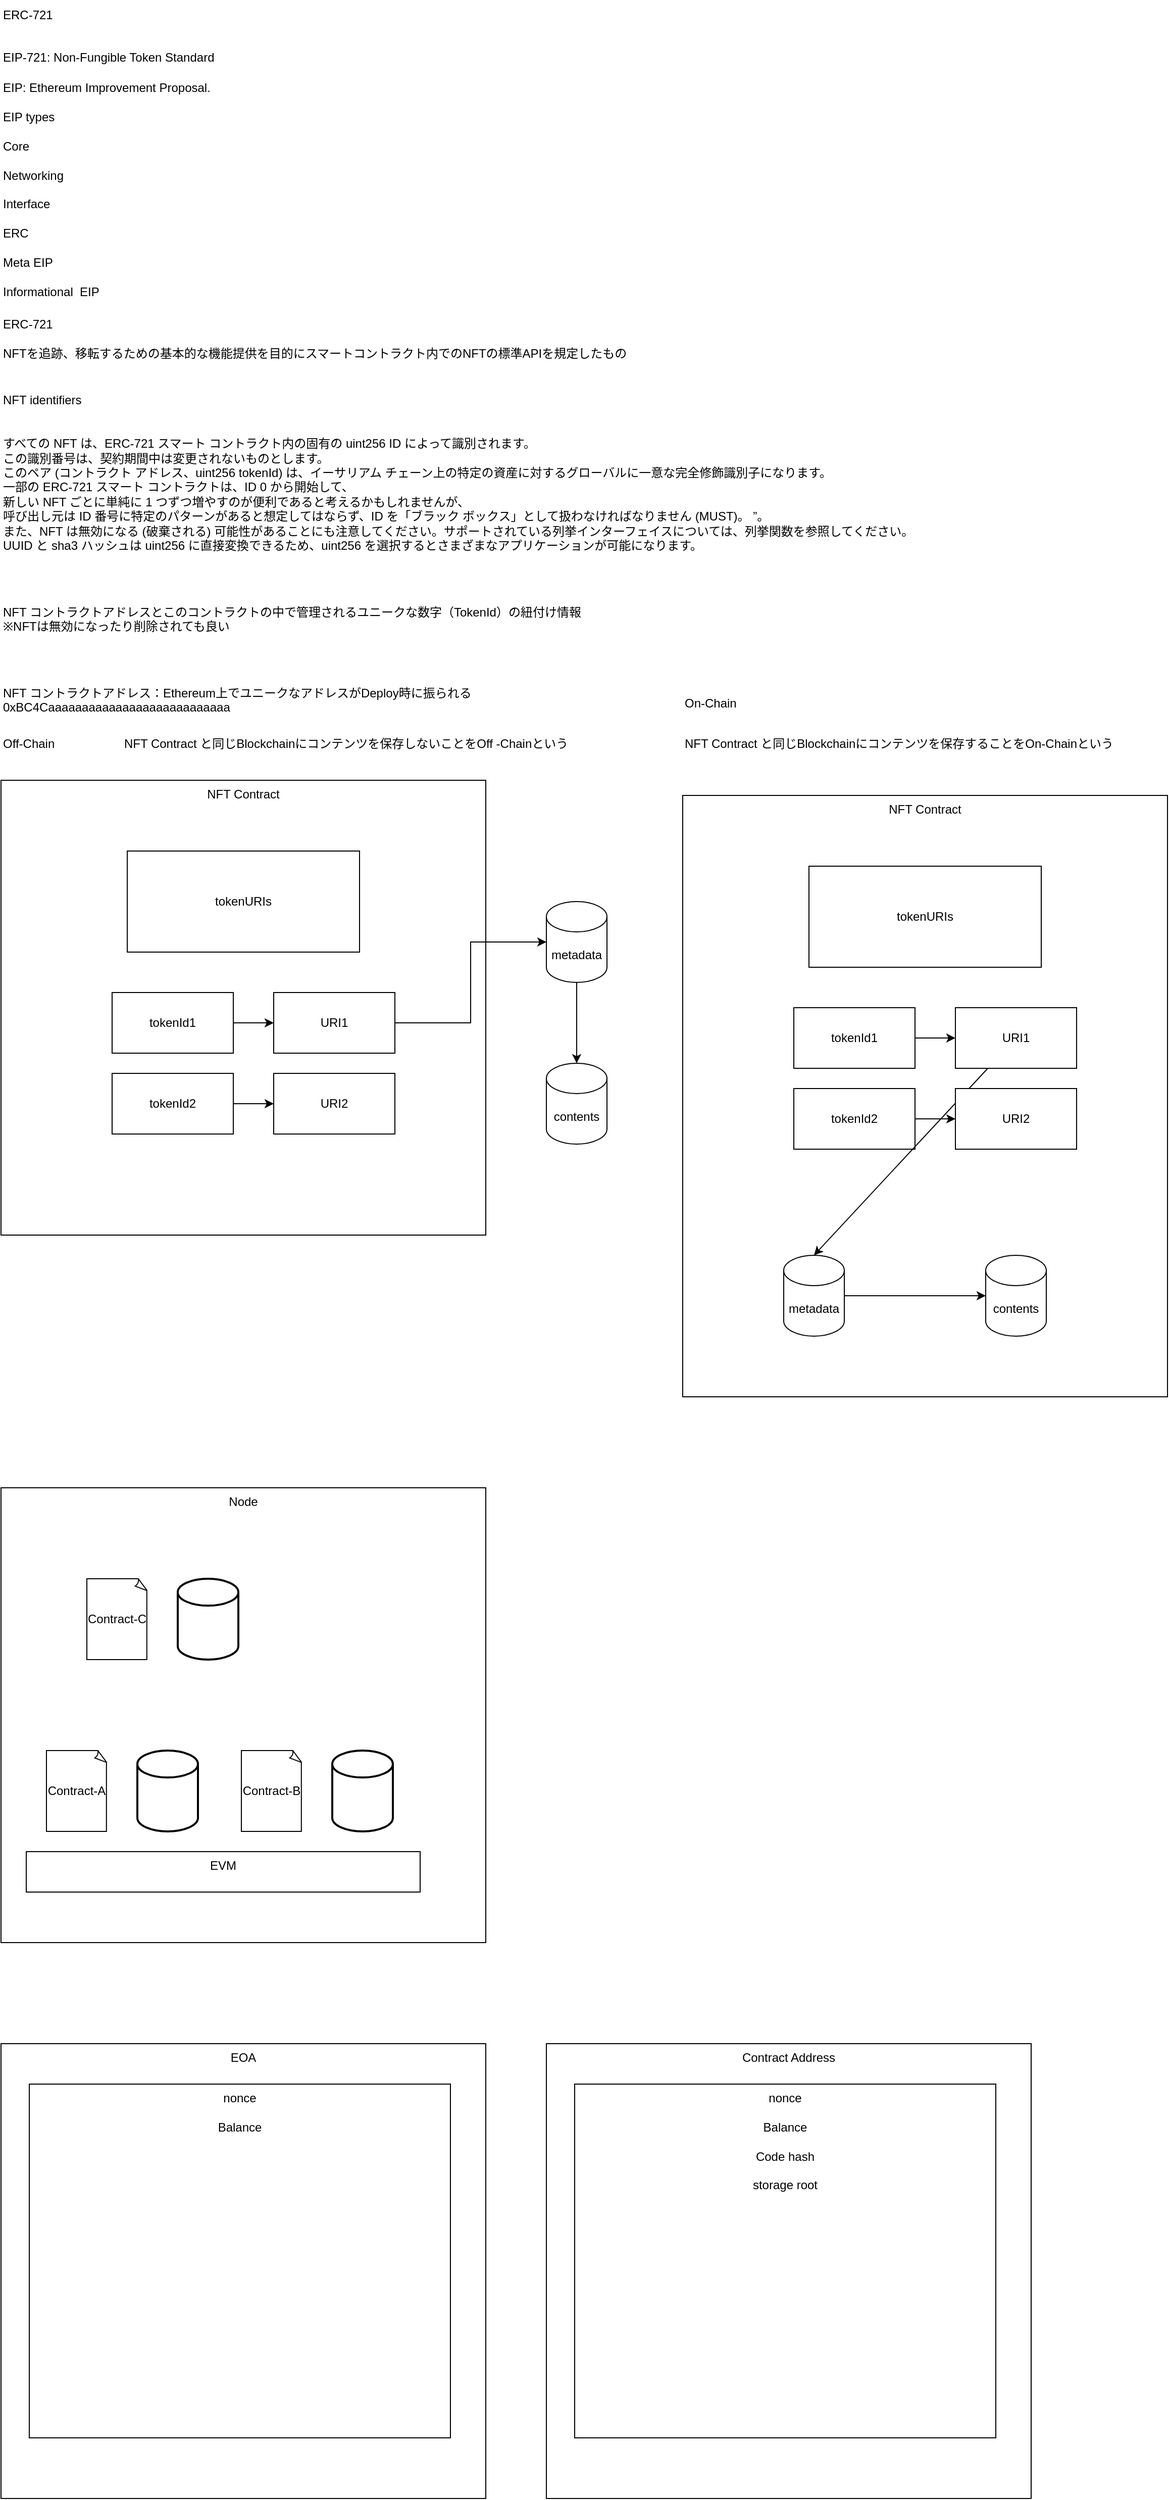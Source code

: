 <mxfile version="21.5.0" type="device">
  <diagram id="TutXWEFqWee9sfNCaFc_" name="NFT">
    <mxGraphModel dx="636" dy="714" grid="1" gridSize="10" guides="1" tooltips="1" connect="1" arrows="1" fold="1" page="1" pageScale="1" pageWidth="827" pageHeight="1169" math="0" shadow="0">
      <root>
        <mxCell id="0" />
        <mxCell id="1" parent="0" />
        <mxCell id="MUw3LlXyKPNihU0__75B-1" value="ERC-721" style="text;html=1;align=left;verticalAlign=middle;resizable=0;points=[];autosize=1;strokeColor=none;fillColor=none;" parent="1" vertex="1">
          <mxGeometry x="25" y="48" width="70" height="30" as="geometry" />
        </mxCell>
        <mxCell id="MUw3LlXyKPNihU0__75B-2" value="EIP-721: Non-Fungible Token Standard" style="text;html=1;align=left;verticalAlign=middle;resizable=0;points=[];autosize=1;strokeColor=none;fillColor=none;" parent="1" vertex="1">
          <mxGeometry x="25" y="90" width="230" height="30" as="geometry" />
        </mxCell>
        <mxCell id="MUw3LlXyKPNihU0__75B-3" value="EIP: Ethereum Improvement Proposal." style="text;html=1;align=left;verticalAlign=middle;resizable=0;points=[];autosize=1;strokeColor=none;fillColor=none;" parent="1" vertex="1">
          <mxGeometry x="25" y="120" width="230" height="30" as="geometry" />
        </mxCell>
        <mxCell id="MUw3LlXyKPNihU0__75B-4" value="EIP types&lt;br&gt;&lt;br&gt;Core&lt;br&gt;&lt;br&gt;Networking&lt;br&gt;&lt;br&gt;Interface&lt;br&gt;&lt;br&gt;ERC&lt;br&gt;&lt;br&gt;Meta EIP&lt;br&gt;&lt;br&gt;Informational&amp;nbsp; EIP" style="text;html=1;align=left;verticalAlign=top;resizable=0;points=[];autosize=1;strokeColor=none;fillColor=none;" parent="1" vertex="1">
          <mxGeometry x="25" y="150" width="120" height="200" as="geometry" />
        </mxCell>
        <mxCell id="MUw3LlXyKPNihU0__75B-5" value="ERC-721&lt;br&gt;&lt;br&gt;NFTを追跡、移転するための基本的な機能提供を目的にスマートコントラクト内でのNFTの標準APIを規定したもの&lt;br&gt;" style="text;html=1;align=left;verticalAlign=top;resizable=0;points=[];autosize=1;strokeColor=none;fillColor=none;" parent="1" vertex="1">
          <mxGeometry x="25" y="355" width="640" height="60" as="geometry" />
        </mxCell>
        <mxCell id="MUw3LlXyKPNihU0__75B-6" value="NFT identifiers&lt;br&gt;&lt;br&gt;&lt;br&gt;すべての NFT は、ERC-721 スマート コントラクト内の固有の uint256 ID によって識別されます。&lt;br&gt;この識別番号は、契約期間中は変更されないものとします。&lt;br&gt;このペア (コントラクト アドレス、uint256 tokenId) は、イーサリアム チェーン上の特定の資産に対するグローバルに一意な完全修飾識別子になります。&lt;br&gt;一部の ERC-721 スマート コントラクトは、ID 0 から開始して、&lt;br&gt;新しい NFT ごとに単純に 1 つずつ増やすのが便利であると考えるかもしれませんが、&lt;br&gt;呼び出し元は ID 番号に特定のパターンがあると想定してはならず、ID を「ブラック ボックス」として扱わなければなりません (MUST)。 ”。&lt;br&gt;また、NFT は無効になる (破棄される) 可能性があることにも注意してください。サポートされている列挙インターフェイスについては、列挙関数を参照してください。 &lt;br&gt;UUID と sha3 ハッシュは uint256 に直接変換できるため、uint256 を選択するとさまざまなアプリケーションが可能になります。" style="text;html=1;align=left;verticalAlign=top;resizable=0;points=[];autosize=1;strokeColor=none;fillColor=none;" parent="1" vertex="1">
          <mxGeometry x="25" y="430" width="920" height="170" as="geometry" />
        </mxCell>
        <mxCell id="MUw3LlXyKPNihU0__75B-7" value="NFT コントラクトアドレスとこのコントラクトの中で管理されるユニークな数字（TokenId）の紐付け情報&lt;br&gt;※NFTは無効になったり削除されても良い" style="text;html=1;align=left;verticalAlign=top;resizable=0;points=[];autosize=1;strokeColor=none;fillColor=none;" parent="1" vertex="1">
          <mxGeometry x="25" y="640" width="590" height="40" as="geometry" />
        </mxCell>
        <mxCell id="MUw3LlXyKPNihU0__75B-8" value="NFT コントラクトアドレス：Ethereum上でユニークなアドレスがDeploy時に振られる&lt;br&gt;0xBC4Caaaaaaaaaaaaaaaaaaaaaaaaaaa" style="text;html=1;align=left;verticalAlign=top;resizable=0;points=[];autosize=1;strokeColor=none;fillColor=none;" parent="1" vertex="1">
          <mxGeometry x="25" y="720" width="480" height="40" as="geometry" />
        </mxCell>
        <mxCell id="naf2Pe7-TgU1ZF5SvcE7-1" value="NFT Contract" style="rounded=0;whiteSpace=wrap;html=1;align=center;verticalAlign=top;" parent="1" vertex="1">
          <mxGeometry x="25" y="820" width="480" height="450" as="geometry" />
        </mxCell>
        <mxCell id="naf2Pe7-TgU1ZF5SvcE7-2" value="tokenURIs" style="rounded=0;whiteSpace=wrap;html=1;" parent="1" vertex="1">
          <mxGeometry x="150" y="890" width="230" height="100" as="geometry" />
        </mxCell>
        <mxCell id="naf2Pe7-TgU1ZF5SvcE7-3" value="" style="edgeStyle=orthogonalEdgeStyle;rounded=0;orthogonalLoop=1;jettySize=auto;html=1;" parent="1" source="naf2Pe7-TgU1ZF5SvcE7-4" target="naf2Pe7-TgU1ZF5SvcE7-7" edge="1">
          <mxGeometry relative="1" as="geometry" />
        </mxCell>
        <mxCell id="naf2Pe7-TgU1ZF5SvcE7-4" value="tokenId1" style="whiteSpace=wrap;html=1;" parent="1" vertex="1">
          <mxGeometry x="135" y="1030" width="120" height="60" as="geometry" />
        </mxCell>
        <mxCell id="naf2Pe7-TgU1ZF5SvcE7-5" value="" style="edgeStyle=orthogonalEdgeStyle;rounded=0;orthogonalLoop=1;jettySize=auto;html=1;" parent="1" source="naf2Pe7-TgU1ZF5SvcE7-6" target="naf2Pe7-TgU1ZF5SvcE7-8" edge="1">
          <mxGeometry relative="1" as="geometry" />
        </mxCell>
        <mxCell id="naf2Pe7-TgU1ZF5SvcE7-6" value="tokenId2" style="whiteSpace=wrap;html=1;" parent="1" vertex="1">
          <mxGeometry x="135" y="1110" width="120" height="60" as="geometry" />
        </mxCell>
        <mxCell id="naf2Pe7-TgU1ZF5SvcE7-11" style="edgeStyle=orthogonalEdgeStyle;rounded=0;orthogonalLoop=1;jettySize=auto;html=1;entryX=0;entryY=0.5;entryDx=0;entryDy=0;entryPerimeter=0;" parent="1" source="naf2Pe7-TgU1ZF5SvcE7-7" target="naf2Pe7-TgU1ZF5SvcE7-9" edge="1">
          <mxGeometry relative="1" as="geometry" />
        </mxCell>
        <mxCell id="naf2Pe7-TgU1ZF5SvcE7-7" value="URI1" style="whiteSpace=wrap;html=1;" parent="1" vertex="1">
          <mxGeometry x="295" y="1030" width="120" height="60" as="geometry" />
        </mxCell>
        <mxCell id="naf2Pe7-TgU1ZF5SvcE7-8" value="URI2" style="whiteSpace=wrap;html=1;" parent="1" vertex="1">
          <mxGeometry x="295" y="1110" width="120" height="60" as="geometry" />
        </mxCell>
        <mxCell id="naf2Pe7-TgU1ZF5SvcE7-12" style="edgeStyle=orthogonalEdgeStyle;rounded=0;orthogonalLoop=1;jettySize=auto;html=1;entryX=0.5;entryY=0;entryDx=0;entryDy=0;entryPerimeter=0;" parent="1" source="naf2Pe7-TgU1ZF5SvcE7-9" target="naf2Pe7-TgU1ZF5SvcE7-10" edge="1">
          <mxGeometry relative="1" as="geometry" />
        </mxCell>
        <mxCell id="naf2Pe7-TgU1ZF5SvcE7-9" value="metadata" style="shape=cylinder3;whiteSpace=wrap;html=1;boundedLbl=1;backgroundOutline=1;size=15;" parent="1" vertex="1">
          <mxGeometry x="565" y="940" width="60" height="80" as="geometry" />
        </mxCell>
        <mxCell id="naf2Pe7-TgU1ZF5SvcE7-10" value="contents" style="shape=cylinder3;whiteSpace=wrap;html=1;boundedLbl=1;backgroundOutline=1;size=15;" parent="1" vertex="1">
          <mxGeometry x="565" y="1100" width="60" height="80" as="geometry" />
        </mxCell>
        <mxCell id="naf2Pe7-TgU1ZF5SvcE7-13" value="Off-Chain" style="text;html=1;align=left;verticalAlign=top;resizable=0;points=[];autosize=1;strokeColor=none;fillColor=none;" parent="1" vertex="1">
          <mxGeometry x="25" y="770" width="70" height="30" as="geometry" />
        </mxCell>
        <mxCell id="naf2Pe7-TgU1ZF5SvcE7-14" value="NFT Contract" style="rounded=0;whiteSpace=wrap;html=1;align=center;verticalAlign=top;" parent="1" vertex="1">
          <mxGeometry x="700" y="835" width="480" height="595" as="geometry" />
        </mxCell>
        <mxCell id="naf2Pe7-TgU1ZF5SvcE7-15" value="tokenURIs" style="rounded=0;whiteSpace=wrap;html=1;" parent="1" vertex="1">
          <mxGeometry x="825" y="905" width="230" height="100" as="geometry" />
        </mxCell>
        <mxCell id="naf2Pe7-TgU1ZF5SvcE7-16" value="" style="edgeStyle=orthogonalEdgeStyle;rounded=0;orthogonalLoop=1;jettySize=auto;html=1;" parent="1" source="naf2Pe7-TgU1ZF5SvcE7-17" target="naf2Pe7-TgU1ZF5SvcE7-21" edge="1">
          <mxGeometry relative="1" as="geometry" />
        </mxCell>
        <mxCell id="naf2Pe7-TgU1ZF5SvcE7-17" value="tokenId1" style="whiteSpace=wrap;html=1;" parent="1" vertex="1">
          <mxGeometry x="810" y="1045" width="120" height="60" as="geometry" />
        </mxCell>
        <mxCell id="naf2Pe7-TgU1ZF5SvcE7-18" value="" style="edgeStyle=orthogonalEdgeStyle;rounded=0;orthogonalLoop=1;jettySize=auto;html=1;" parent="1" source="naf2Pe7-TgU1ZF5SvcE7-19" target="naf2Pe7-TgU1ZF5SvcE7-22" edge="1">
          <mxGeometry relative="1" as="geometry" />
        </mxCell>
        <mxCell id="naf2Pe7-TgU1ZF5SvcE7-19" value="tokenId2" style="whiteSpace=wrap;html=1;" parent="1" vertex="1">
          <mxGeometry x="810" y="1125" width="120" height="60" as="geometry" />
        </mxCell>
        <mxCell id="naf2Pe7-TgU1ZF5SvcE7-26" style="rounded=0;orthogonalLoop=1;jettySize=auto;html=1;entryX=0.5;entryY=0;entryDx=0;entryDy=0;entryPerimeter=0;" parent="1" source="naf2Pe7-TgU1ZF5SvcE7-21" target="naf2Pe7-TgU1ZF5SvcE7-24" edge="1">
          <mxGeometry relative="1" as="geometry" />
        </mxCell>
        <mxCell id="naf2Pe7-TgU1ZF5SvcE7-21" value="URI1" style="whiteSpace=wrap;html=1;" parent="1" vertex="1">
          <mxGeometry x="970" y="1045" width="120" height="60" as="geometry" />
        </mxCell>
        <mxCell id="naf2Pe7-TgU1ZF5SvcE7-22" value="URI2" style="whiteSpace=wrap;html=1;" parent="1" vertex="1">
          <mxGeometry x="970" y="1125" width="120" height="60" as="geometry" />
        </mxCell>
        <mxCell id="naf2Pe7-TgU1ZF5SvcE7-23" style="edgeStyle=orthogonalEdgeStyle;rounded=0;orthogonalLoop=1;jettySize=auto;html=1;entryX=0;entryY=0.5;entryDx=0;entryDy=0;entryPerimeter=0;" parent="1" source="naf2Pe7-TgU1ZF5SvcE7-24" target="naf2Pe7-TgU1ZF5SvcE7-25" edge="1">
          <mxGeometry relative="1" as="geometry" />
        </mxCell>
        <mxCell id="naf2Pe7-TgU1ZF5SvcE7-24" value="metadata" style="shape=cylinder3;whiteSpace=wrap;html=1;boundedLbl=1;backgroundOutline=1;size=15;" parent="1" vertex="1">
          <mxGeometry x="800" y="1290" width="60" height="80" as="geometry" />
        </mxCell>
        <mxCell id="naf2Pe7-TgU1ZF5SvcE7-25" value="contents" style="shape=cylinder3;whiteSpace=wrap;html=1;boundedLbl=1;backgroundOutline=1;size=15;" parent="1" vertex="1">
          <mxGeometry x="1000" y="1290" width="60" height="80" as="geometry" />
        </mxCell>
        <mxCell id="naf2Pe7-TgU1ZF5SvcE7-27" value="NFT Contract と同じBlockchainにコンテンツを保存することをOn-Chainという" style="text;html=1;align=left;verticalAlign=top;resizable=0;points=[];autosize=1;strokeColor=none;fillColor=none;" parent="1" vertex="1">
          <mxGeometry x="700" y="770" width="450" height="30" as="geometry" />
        </mxCell>
        <mxCell id="naf2Pe7-TgU1ZF5SvcE7-28" value="NFT Contract と同じBlockchainにコンテンツを保存しないことをOff -Chainという" style="text;html=1;align=left;verticalAlign=top;resizable=0;points=[];autosize=1;strokeColor=none;fillColor=none;" parent="1" vertex="1">
          <mxGeometry x="145" y="770" width="460" height="30" as="geometry" />
        </mxCell>
        <mxCell id="naf2Pe7-TgU1ZF5SvcE7-29" value="On-Chain" style="text;html=1;align=left;verticalAlign=top;resizable=0;points=[];autosize=1;strokeColor=none;fillColor=none;" parent="1" vertex="1">
          <mxGeometry x="700" y="730" width="70" height="30" as="geometry" />
        </mxCell>
        <mxCell id="naf2Pe7-TgU1ZF5SvcE7-30" value="Node" style="rounded=0;whiteSpace=wrap;html=1;align=center;verticalAlign=top;" parent="1" vertex="1">
          <mxGeometry x="25" y="1520" width="480" height="450" as="geometry" />
        </mxCell>
        <mxCell id="naf2Pe7-TgU1ZF5SvcE7-32" value="Contract-C" style="whiteSpace=wrap;html=1;shape=mxgraph.basic.document" parent="1" vertex="1">
          <mxGeometry x="110" y="1610" width="60" height="80" as="geometry" />
        </mxCell>
        <mxCell id="naf2Pe7-TgU1ZF5SvcE7-33" value="" style="strokeWidth=2;html=1;shape=mxgraph.flowchart.database;whiteSpace=wrap;" parent="1" vertex="1">
          <mxGeometry x="200" y="1610" width="60" height="80" as="geometry" />
        </mxCell>
        <mxCell id="naf2Pe7-TgU1ZF5SvcE7-34" value="Contract-A" style="whiteSpace=wrap;html=1;shape=mxgraph.basic.document" parent="1" vertex="1">
          <mxGeometry x="70" y="1780" width="60" height="80" as="geometry" />
        </mxCell>
        <mxCell id="naf2Pe7-TgU1ZF5SvcE7-35" value="" style="strokeWidth=2;html=1;shape=mxgraph.flowchart.database;whiteSpace=wrap;" parent="1" vertex="1">
          <mxGeometry x="160" y="1780" width="60" height="80" as="geometry" />
        </mxCell>
        <mxCell id="naf2Pe7-TgU1ZF5SvcE7-36" value="Contract-B" style="whiteSpace=wrap;html=1;shape=mxgraph.basic.document" parent="1" vertex="1">
          <mxGeometry x="263" y="1780" width="60" height="80" as="geometry" />
        </mxCell>
        <mxCell id="naf2Pe7-TgU1ZF5SvcE7-37" value="" style="strokeWidth=2;html=1;shape=mxgraph.flowchart.database;whiteSpace=wrap;" parent="1" vertex="1">
          <mxGeometry x="353" y="1780" width="60" height="80" as="geometry" />
        </mxCell>
        <mxCell id="naf2Pe7-TgU1ZF5SvcE7-38" value="EVM" style="rounded=0;whiteSpace=wrap;html=1;align=center;verticalAlign=top;" parent="1" vertex="1">
          <mxGeometry x="50" y="1880" width="390" height="40" as="geometry" />
        </mxCell>
        <mxCell id="DWVWT6xD-RORqgFt9Eek-1" value="EOA" style="rounded=0;whiteSpace=wrap;html=1;align=center;verticalAlign=top;" vertex="1" parent="1">
          <mxGeometry x="25" y="2070" width="480" height="450" as="geometry" />
        </mxCell>
        <mxCell id="DWVWT6xD-RORqgFt9Eek-2" value="nonce&lt;br&gt;&lt;br&gt;Balance" style="rounded=0;whiteSpace=wrap;html=1;align=center;verticalAlign=top;" vertex="1" parent="1">
          <mxGeometry x="53" y="2110" width="417" height="350" as="geometry" />
        </mxCell>
        <mxCell id="DWVWT6xD-RORqgFt9Eek-3" value="Contract Address" style="rounded=0;whiteSpace=wrap;html=1;align=center;verticalAlign=top;" vertex="1" parent="1">
          <mxGeometry x="565" y="2070" width="480" height="450" as="geometry" />
        </mxCell>
        <mxCell id="DWVWT6xD-RORqgFt9Eek-4" value="nonce&lt;br&gt;&lt;br&gt;Balance&lt;br&gt;&lt;br&gt;Code hash&lt;br&gt;&lt;br&gt;storage root" style="rounded=0;whiteSpace=wrap;html=1;align=center;verticalAlign=top;" vertex="1" parent="1">
          <mxGeometry x="593" y="2110" width="417" height="350" as="geometry" />
        </mxCell>
      </root>
    </mxGraphModel>
  </diagram>
</mxfile>

